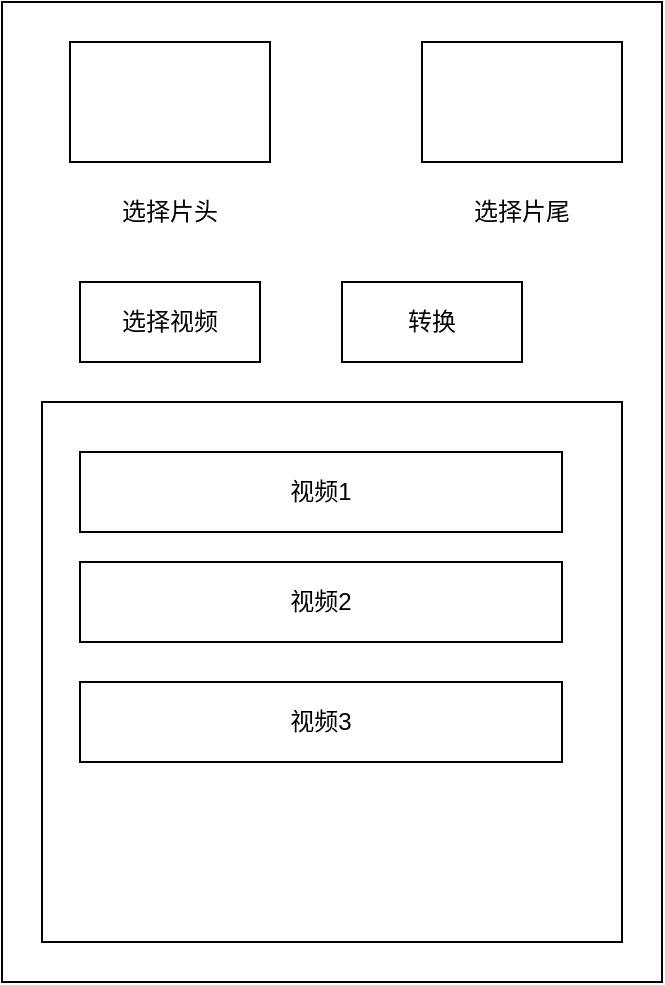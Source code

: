 <mxfile>
    <diagram id="0JnGDXiUp3H9oXhppsVE" name="第 1 页">
        <mxGraphModel dx="1002" dy="563" grid="1" gridSize="10" guides="1" tooltips="1" connect="1" arrows="1" fold="1" page="1" pageScale="1" pageWidth="827" pageHeight="1169" math="0" shadow="0">
            <root>
                <mxCell id="0"/>
                <mxCell id="1" parent="0"/>
                <mxCell id="9" value="" style="rounded=0;whiteSpace=wrap;html=1;" vertex="1" parent="1">
                    <mxGeometry x="280" y="30" width="330" height="490" as="geometry"/>
                </mxCell>
                <mxCell id="10" value="" style="rounded=0;whiteSpace=wrap;html=1;" vertex="1" parent="1">
                    <mxGeometry x="314" y="50" width="100" height="60" as="geometry"/>
                </mxCell>
                <mxCell id="11" value="" style="rounded=0;whiteSpace=wrap;html=1;" vertex="1" parent="1">
                    <mxGeometry x="490" y="50" width="100" height="60" as="geometry"/>
                </mxCell>
                <mxCell id="12" value="选择片头" style="text;html=1;strokeColor=none;fillColor=none;align=center;verticalAlign=middle;whiteSpace=wrap;rounded=0;" vertex="1" parent="1">
                    <mxGeometry x="334" y="120" width="60" height="30" as="geometry"/>
                </mxCell>
                <mxCell id="13" value="选择片尾" style="text;html=1;strokeColor=none;fillColor=none;align=center;verticalAlign=middle;whiteSpace=wrap;rounded=0;" vertex="1" parent="1">
                    <mxGeometry x="510" y="120" width="60" height="30" as="geometry"/>
                </mxCell>
                <mxCell id="14" value="" style="rounded=0;whiteSpace=wrap;html=1;" vertex="1" parent="1">
                    <mxGeometry x="300" y="230" width="290" height="270" as="geometry"/>
                </mxCell>
                <mxCell id="15" value="选择视频" style="rounded=0;whiteSpace=wrap;html=1;" vertex="1" parent="1">
                    <mxGeometry x="319" y="170" width="90" height="40" as="geometry"/>
                </mxCell>
                <mxCell id="16" value="转换" style="rounded=0;whiteSpace=wrap;html=1;" vertex="1" parent="1">
                    <mxGeometry x="450" y="170" width="90" height="40" as="geometry"/>
                </mxCell>
                <mxCell id="17" value="视频1" style="rounded=0;whiteSpace=wrap;html=1;" vertex="1" parent="1">
                    <mxGeometry x="319" y="255" width="241" height="40" as="geometry"/>
                </mxCell>
                <mxCell id="18" value="视频2" style="rounded=0;whiteSpace=wrap;html=1;" vertex="1" parent="1">
                    <mxGeometry x="319" y="310" width="241" height="40" as="geometry"/>
                </mxCell>
                <mxCell id="19" value="视频3" style="rounded=0;whiteSpace=wrap;html=1;" vertex="1" parent="1">
                    <mxGeometry x="319" y="370" width="241" height="40" as="geometry"/>
                </mxCell>
            </root>
        </mxGraphModel>
    </diagram>
</mxfile>